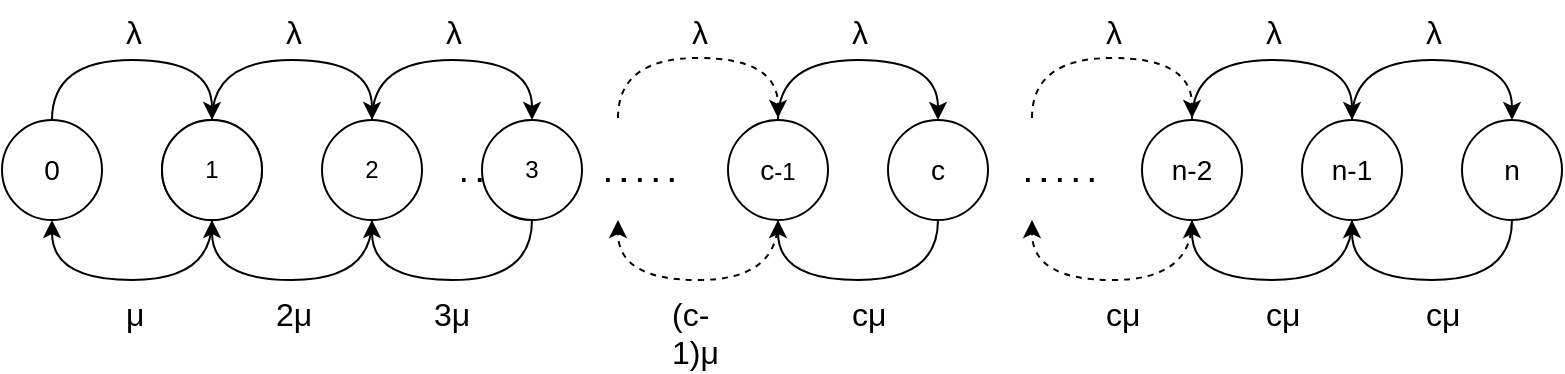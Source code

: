 <mxfile version="16.1.0" type="device"><diagram id="um333BFBNQT8zeJXsvNo" name="Page-1"><mxGraphModel dx="972" dy="656" grid="1" gridSize="10" guides="1" tooltips="1" connect="1" arrows="1" fold="1" page="1" pageScale="1" pageWidth="850" pageHeight="1100" math="0" shadow="0"><root><mxCell id="0"/><mxCell id="1" parent="0"/><mxCell id="YUPQI4lZ-cxC9YQ7r0aJ-10" style="edgeStyle=orthogonalEdgeStyle;rounded=0;orthogonalLoop=1;jettySize=auto;html=1;exitX=0.5;exitY=0;exitDx=0;exitDy=0;entryX=0.5;entryY=0;entryDx=0;entryDy=0;fontSize=14;curved=1;" edge="1" parent="1" source="YUPQI4lZ-cxC9YQ7r0aJ-1" target="YUPQI4lZ-cxC9YQ7r0aJ-9"><mxGeometry relative="1" as="geometry"><Array as="points"><mxPoint x="65" y="260"/><mxPoint x="145" y="260"/></Array></mxGeometry></mxCell><mxCell id="YUPQI4lZ-cxC9YQ7r0aJ-1" value="&lt;font style=&quot;font-size: 14px&quot;&gt;0&lt;/font&gt;" style="ellipse;whiteSpace=wrap;html=1;aspect=fixed;" vertex="1" parent="1"><mxGeometry x="40" y="290" width="50" height="50" as="geometry"/></mxCell><mxCell id="YUPQI4lZ-cxC9YQ7r0aJ-9" value="1" style="ellipse;whiteSpace=wrap;html=1;aspect=fixed;" vertex="1" parent="1"><mxGeometry x="120" y="290" width="50" height="50" as="geometry"/></mxCell><mxCell id="YUPQI4lZ-cxC9YQ7r0aJ-12" style="edgeStyle=orthogonalEdgeStyle;rounded=0;orthogonalLoop=1;jettySize=auto;html=1;exitX=0.5;exitY=0;exitDx=0;exitDy=0;entryX=0.5;entryY=0;entryDx=0;entryDy=0;fontSize=14;curved=1;" edge="1" parent="1"><mxGeometry relative="1" as="geometry"><mxPoint x="145" y="340" as="sourcePoint"/><mxPoint x="65" y="340" as="targetPoint"/><Array as="points"><mxPoint x="145" y="370"/><mxPoint x="65" y="370"/></Array></mxGeometry></mxCell><mxCell id="YUPQI4lZ-cxC9YQ7r0aJ-14" value="&lt;font style=&quot;font-size: 16px&quot;&gt;λ&lt;/font&gt;" style="text;whiteSpace=wrap;html=1;fontSize=14;" vertex="1" parent="1"><mxGeometry x="100" y="230" width="30" height="30" as="geometry"/></mxCell><mxCell id="YUPQI4lZ-cxC9YQ7r0aJ-15" value="μ" style="text;whiteSpace=wrap;html=1;fontSize=16;" vertex="1" parent="1"><mxGeometry x="100" y="371" width="40" height="30" as="geometry"/></mxCell><mxCell id="YUPQI4lZ-cxC9YQ7r0aJ-17" style="edgeStyle=orthogonalEdgeStyle;rounded=0;orthogonalLoop=1;jettySize=auto;html=1;exitX=0.5;exitY=0;exitDx=0;exitDy=0;entryX=0.5;entryY=0;entryDx=0;entryDy=0;fontSize=14;curved=1;" edge="1" source="YUPQI4lZ-cxC9YQ7r0aJ-18" target="YUPQI4lZ-cxC9YQ7r0aJ-19" parent="1"><mxGeometry relative="1" as="geometry"><Array as="points"><mxPoint x="145" y="260"/><mxPoint x="225" y="260"/></Array></mxGeometry></mxCell><mxCell id="YUPQI4lZ-cxC9YQ7r0aJ-18" value="1" style="ellipse;whiteSpace=wrap;html=1;aspect=fixed;" vertex="1" parent="1"><mxGeometry x="120" y="290" width="50" height="50" as="geometry"/></mxCell><mxCell id="YUPQI4lZ-cxC9YQ7r0aJ-19" value="2" style="ellipse;whiteSpace=wrap;html=1;aspect=fixed;" vertex="1" parent="1"><mxGeometry x="200" y="290" width="50" height="50" as="geometry"/></mxCell><mxCell id="YUPQI4lZ-cxC9YQ7r0aJ-20" style="edgeStyle=orthogonalEdgeStyle;rounded=0;orthogonalLoop=1;jettySize=auto;html=1;exitX=0.5;exitY=0;exitDx=0;exitDy=0;entryX=0.5;entryY=0;entryDx=0;entryDy=0;fontSize=14;curved=1;" edge="1" parent="1"><mxGeometry relative="1" as="geometry"><mxPoint x="225" y="340" as="sourcePoint"/><mxPoint x="145" y="340" as="targetPoint"/><Array as="points"><mxPoint x="225" y="370"/><mxPoint x="145" y="370"/></Array></mxGeometry></mxCell><mxCell id="YUPQI4lZ-cxC9YQ7r0aJ-21" value="&lt;font style=&quot;font-size: 16px&quot;&gt;λ&lt;/font&gt;" style="text;whiteSpace=wrap;html=1;fontSize=14;" vertex="1" parent="1"><mxGeometry x="180" y="230" width="30" height="30" as="geometry"/></mxCell><mxCell id="YUPQI4lZ-cxC9YQ7r0aJ-22" value="2μ" style="text;whiteSpace=wrap;html=1;fontSize=16;" vertex="1" parent="1"><mxGeometry x="175" y="371" width="40" height="30" as="geometry"/></mxCell><mxCell id="YUPQI4lZ-cxC9YQ7r0aJ-24" value="" style="endArrow=none;dashed=1;html=1;dashPattern=1 3;strokeWidth=2;rounded=0;fontSize=16;curved=1;" edge="1" parent="1"><mxGeometry width="50" height="50" relative="1" as="geometry"><mxPoint x="270" y="320" as="sourcePoint"/><mxPoint x="330" y="320" as="targetPoint"/></mxGeometry></mxCell><mxCell id="YUPQI4lZ-cxC9YQ7r0aJ-25" value="&lt;font style=&quot;font-size: 14px&quot;&gt;n-2&lt;/font&gt;" style="ellipse;whiteSpace=wrap;html=1;aspect=fixed;" vertex="1" parent="1"><mxGeometry x="610" y="290" width="50" height="50" as="geometry"/></mxCell><mxCell id="YUPQI4lZ-cxC9YQ7r0aJ-26" value="(c-1)μ" style="text;whiteSpace=wrap;html=1;fontSize=16;" vertex="1" parent="1"><mxGeometry x="373" y="371" width="40" height="30" as="geometry"/></mxCell><mxCell id="YUPQI4lZ-cxC9YQ7r0aJ-27" style="edgeStyle=orthogonalEdgeStyle;rounded=0;orthogonalLoop=1;jettySize=auto;html=1;exitX=0.5;exitY=0;exitDx=0;exitDy=0;entryX=0.5;entryY=0;entryDx=0;entryDy=0;fontSize=14;curved=1;dashed=1;" edge="1" parent="1"><mxGeometry relative="1" as="geometry"><mxPoint x="428" y="340" as="sourcePoint"/><mxPoint x="348" y="340" as="targetPoint"/><Array as="points"><mxPoint x="428" y="370"/><mxPoint x="348" y="370"/></Array></mxGeometry></mxCell><mxCell id="YUPQI4lZ-cxC9YQ7r0aJ-28" style="edgeStyle=orthogonalEdgeStyle;rounded=0;orthogonalLoop=1;jettySize=auto;html=1;exitX=0.5;exitY=0;exitDx=0;exitDy=0;entryX=0.5;entryY=0;entryDx=0;entryDy=0;fontSize=14;curved=1;dashed=1;" edge="1" parent="1"><mxGeometry relative="1" as="geometry"><mxPoint x="348" y="289" as="sourcePoint"/><mxPoint x="428" y="289" as="targetPoint"/><Array as="points"><mxPoint x="348" y="259"/><mxPoint x="428" y="259"/></Array></mxGeometry></mxCell><mxCell id="YUPQI4lZ-cxC9YQ7r0aJ-29" value="&lt;font style=&quot;font-size: 16px&quot;&gt;λ&lt;/font&gt;" style="text;whiteSpace=wrap;html=1;fontSize=14;" vertex="1" parent="1"><mxGeometry x="383" y="230" width="30" height="30" as="geometry"/></mxCell><mxCell id="YUPQI4lZ-cxC9YQ7r0aJ-30" value="&lt;font style=&quot;font-size: 14px&quot;&gt;n-1&lt;/font&gt;" style="ellipse;whiteSpace=wrap;html=1;aspect=fixed;" vertex="1" parent="1"><mxGeometry x="690" y="290" width="50" height="50" as="geometry"/></mxCell><mxCell id="YUPQI4lZ-cxC9YQ7r0aJ-31" value="cμ" style="text;whiteSpace=wrap;html=1;fontSize=16;" vertex="1" parent="1"><mxGeometry x="670" y="371" width="40" height="30" as="geometry"/></mxCell><mxCell id="YUPQI4lZ-cxC9YQ7r0aJ-32" style="edgeStyle=orthogonalEdgeStyle;rounded=0;orthogonalLoop=1;jettySize=auto;html=1;exitX=0.5;exitY=0;exitDx=0;exitDy=0;entryX=0.5;entryY=0;entryDx=0;entryDy=0;fontSize=14;curved=1;" edge="1" parent="1"><mxGeometry relative="1" as="geometry"><mxPoint x="715" y="340" as="sourcePoint"/><mxPoint x="635" y="340" as="targetPoint"/><Array as="points"><mxPoint x="715" y="370"/><mxPoint x="635" y="370"/></Array></mxGeometry></mxCell><mxCell id="YUPQI4lZ-cxC9YQ7r0aJ-33" style="edgeStyle=orthogonalEdgeStyle;rounded=0;orthogonalLoop=1;jettySize=auto;html=1;exitX=0.5;exitY=0;exitDx=0;exitDy=0;entryX=0.5;entryY=0;entryDx=0;entryDy=0;fontSize=14;curved=1;" edge="1" parent="1"><mxGeometry relative="1" as="geometry"><mxPoint x="635" y="290" as="sourcePoint"/><mxPoint x="715" y="290" as="targetPoint"/><Array as="points"><mxPoint x="635" y="260"/><mxPoint x="715" y="260"/></Array></mxGeometry></mxCell><mxCell id="YUPQI4lZ-cxC9YQ7r0aJ-34" value="&lt;font style=&quot;font-size: 16px&quot;&gt;λ&lt;/font&gt;" style="text;whiteSpace=wrap;html=1;fontSize=14;" vertex="1" parent="1"><mxGeometry x="670" y="230" width="30" height="30" as="geometry"/></mxCell><mxCell id="YUPQI4lZ-cxC9YQ7r0aJ-35" value="&lt;font style=&quot;font-size: 14px&quot;&gt;n&lt;/font&gt;" style="ellipse;whiteSpace=wrap;html=1;aspect=fixed;" vertex="1" parent="1"><mxGeometry x="770" y="290" width="50" height="50" as="geometry"/></mxCell><mxCell id="YUPQI4lZ-cxC9YQ7r0aJ-36" value="cμ" style="text;whiteSpace=wrap;html=1;fontSize=16;" vertex="1" parent="1"><mxGeometry x="750" y="371" width="40" height="30" as="geometry"/></mxCell><mxCell id="YUPQI4lZ-cxC9YQ7r0aJ-37" style="edgeStyle=orthogonalEdgeStyle;rounded=0;orthogonalLoop=1;jettySize=auto;html=1;exitX=0.5;exitY=0;exitDx=0;exitDy=0;entryX=0.5;entryY=0;entryDx=0;entryDy=0;fontSize=14;curved=1;" edge="1" parent="1"><mxGeometry relative="1" as="geometry"><mxPoint x="795" y="340" as="sourcePoint"/><mxPoint x="715" y="340" as="targetPoint"/><Array as="points"><mxPoint x="795" y="370"/><mxPoint x="715" y="370"/></Array></mxGeometry></mxCell><mxCell id="YUPQI4lZ-cxC9YQ7r0aJ-38" style="edgeStyle=orthogonalEdgeStyle;rounded=0;orthogonalLoop=1;jettySize=auto;html=1;exitX=0.5;exitY=0;exitDx=0;exitDy=0;entryX=0.5;entryY=0;entryDx=0;entryDy=0;fontSize=14;curved=1;" edge="1" target="YUPQI4lZ-cxC9YQ7r0aJ-35" parent="1"><mxGeometry relative="1" as="geometry"><mxPoint x="715" y="290" as="sourcePoint"/><Array as="points"><mxPoint x="715" y="260"/><mxPoint x="795" y="260"/></Array></mxGeometry></mxCell><mxCell id="YUPQI4lZ-cxC9YQ7r0aJ-39" value="&lt;font style=&quot;font-size: 16px&quot;&gt;λ&lt;/font&gt;" style="text;whiteSpace=wrap;html=1;fontSize=14;" vertex="1" parent="1"><mxGeometry x="750" y="230" width="30" height="30" as="geometry"/></mxCell><mxCell id="YUPQI4lZ-cxC9YQ7r0aJ-40" value="3" style="ellipse;whiteSpace=wrap;html=1;aspect=fixed;" vertex="1" parent="1"><mxGeometry x="280" y="290" width="50" height="50" as="geometry"/></mxCell><mxCell id="YUPQI4lZ-cxC9YQ7r0aJ-41" value="&lt;font style=&quot;font-size: 16px&quot;&gt;λ&lt;/font&gt;" style="text;whiteSpace=wrap;html=1;fontSize=14;" vertex="1" parent="1"><mxGeometry x="260" y="230" width="30" height="30" as="geometry"/></mxCell><mxCell id="YUPQI4lZ-cxC9YQ7r0aJ-42" style="edgeStyle=orthogonalEdgeStyle;rounded=0;orthogonalLoop=1;jettySize=auto;html=1;exitX=0.5;exitY=0;exitDx=0;exitDy=0;entryX=0.5;entryY=0;entryDx=0;entryDy=0;fontSize=14;curved=1;" edge="1" target="YUPQI4lZ-cxC9YQ7r0aJ-40" parent="1"><mxGeometry relative="1" as="geometry"><mxPoint x="225" y="290" as="sourcePoint"/><Array as="points"><mxPoint x="225" y="260"/><mxPoint x="305" y="260"/></Array></mxGeometry></mxCell><mxCell id="YUPQI4lZ-cxC9YQ7r0aJ-43" value="3μ" style="text;whiteSpace=wrap;html=1;fontSize=16;" vertex="1" parent="1"><mxGeometry x="254" y="371" width="40" height="30" as="geometry"/></mxCell><mxCell id="YUPQI4lZ-cxC9YQ7r0aJ-44" style="edgeStyle=orthogonalEdgeStyle;rounded=0;orthogonalLoop=1;jettySize=auto;html=1;exitX=0.5;exitY=0;exitDx=0;exitDy=0;entryX=0.5;entryY=0;entryDx=0;entryDy=0;fontSize=14;curved=1;" edge="1" parent="1"><mxGeometry relative="1" as="geometry"><mxPoint x="305" y="340" as="sourcePoint"/><mxPoint x="225" y="340" as="targetPoint"/><Array as="points"><mxPoint x="305" y="370"/><mxPoint x="225" y="370"/></Array></mxGeometry></mxCell><mxCell id="YUPQI4lZ-cxC9YQ7r0aJ-45" value="&lt;font style=&quot;font-size: 14px&quot;&gt;c&lt;/font&gt;-1" style="ellipse;whiteSpace=wrap;html=1;aspect=fixed;" vertex="1" parent="1"><mxGeometry x="403" y="290" width="50" height="50" as="geometry"/></mxCell><mxCell id="YUPQI4lZ-cxC9YQ7r0aJ-46" value="&lt;font style=&quot;font-size: 16px&quot;&gt;λ&lt;/font&gt;" style="text;whiteSpace=wrap;html=1;fontSize=14;" vertex="1" parent="1"><mxGeometry x="463" y="230" width="30" height="30" as="geometry"/></mxCell><mxCell id="YUPQI4lZ-cxC9YQ7r0aJ-47" style="edgeStyle=orthogonalEdgeStyle;rounded=0;orthogonalLoop=1;jettySize=auto;html=1;exitX=0.5;exitY=0;exitDx=0;exitDy=0;entryX=0.5;entryY=0;entryDx=0;entryDy=0;fontSize=14;curved=1;" edge="1" parent="1"><mxGeometry relative="1" as="geometry"><mxPoint x="428" y="290" as="sourcePoint"/><mxPoint x="508" y="290" as="targetPoint"/><Array as="points"><mxPoint x="428" y="260"/><mxPoint x="508" y="260"/></Array></mxGeometry></mxCell><mxCell id="YUPQI4lZ-cxC9YQ7r0aJ-48" style="edgeStyle=orthogonalEdgeStyle;rounded=0;orthogonalLoop=1;jettySize=auto;html=1;exitX=0.5;exitY=0;exitDx=0;exitDy=0;entryX=0.5;entryY=0;entryDx=0;entryDy=0;fontSize=14;curved=1;" edge="1" parent="1"><mxGeometry relative="1" as="geometry"><mxPoint x="508" y="340" as="sourcePoint"/><mxPoint x="428" y="340" as="targetPoint"/><Array as="points"><mxPoint x="508" y="370"/><mxPoint x="428" y="370"/></Array></mxGeometry></mxCell><mxCell id="YUPQI4lZ-cxC9YQ7r0aJ-49" value="cμ" style="text;whiteSpace=wrap;html=1;fontSize=16;" vertex="1" parent="1"><mxGeometry x="463" y="371" width="40" height="30" as="geometry"/></mxCell><mxCell id="YUPQI4lZ-cxC9YQ7r0aJ-50" value="&lt;font style=&quot;font-size: 14px&quot;&gt;c&lt;/font&gt;" style="ellipse;whiteSpace=wrap;html=1;aspect=fixed;" vertex="1" parent="1"><mxGeometry x="483" y="290" width="50" height="50" as="geometry"/></mxCell><mxCell id="YUPQI4lZ-cxC9YQ7r0aJ-51" style="edgeStyle=orthogonalEdgeStyle;rounded=0;orthogonalLoop=1;jettySize=auto;html=1;exitX=0.5;exitY=0;exitDx=0;exitDy=0;entryX=0.5;entryY=0;entryDx=0;entryDy=0;fontSize=14;curved=1;dashed=1;" edge="1" parent="1"><mxGeometry relative="1" as="geometry"><mxPoint x="555" y="289" as="sourcePoint"/><mxPoint x="635" y="289" as="targetPoint"/><Array as="points"><mxPoint x="555" y="259"/><mxPoint x="635" y="259"/></Array></mxGeometry></mxCell><mxCell id="YUPQI4lZ-cxC9YQ7r0aJ-52" value="&lt;font style=&quot;font-size: 16px&quot;&gt;λ&lt;/font&gt;" style="text;whiteSpace=wrap;html=1;fontSize=14;" vertex="1" parent="1"><mxGeometry x="590" y="230" width="30" height="30" as="geometry"/></mxCell><mxCell id="YUPQI4lZ-cxC9YQ7r0aJ-53" style="edgeStyle=orthogonalEdgeStyle;rounded=0;orthogonalLoop=1;jettySize=auto;html=1;exitX=0.5;exitY=0;exitDx=0;exitDy=0;entryX=0.5;entryY=0;entryDx=0;entryDy=0;fontSize=14;curved=1;dashed=1;" edge="1" parent="1"><mxGeometry relative="1" as="geometry"><mxPoint x="635" y="340" as="sourcePoint"/><mxPoint x="555" y="340" as="targetPoint"/><Array as="points"><mxPoint x="635" y="370"/><mxPoint x="555" y="370"/></Array></mxGeometry></mxCell><mxCell id="YUPQI4lZ-cxC9YQ7r0aJ-54" value="cμ" style="text;whiteSpace=wrap;html=1;fontSize=16;" vertex="1" parent="1"><mxGeometry x="590" y="371" width="40" height="30" as="geometry"/></mxCell><mxCell id="YUPQI4lZ-cxC9YQ7r0aJ-55" value="" style="endArrow=none;dashed=1;html=1;dashPattern=1 3;strokeWidth=2;rounded=0;fontSize=14;curved=1;" edge="1" parent="1"><mxGeometry width="50" height="50" relative="1" as="geometry"><mxPoint x="342" y="320" as="sourcePoint"/><mxPoint x="382" y="320" as="targetPoint"/></mxGeometry></mxCell><mxCell id="YUPQI4lZ-cxC9YQ7r0aJ-56" value="" style="endArrow=none;dashed=1;html=1;dashPattern=1 3;strokeWidth=2;rounded=0;fontSize=14;curved=1;" edge="1" parent="1"><mxGeometry width="50" height="50" relative="1" as="geometry"><mxPoint x="552" y="320" as="sourcePoint"/><mxPoint x="592" y="320" as="targetPoint"/></mxGeometry></mxCell></root></mxGraphModel></diagram></mxfile>